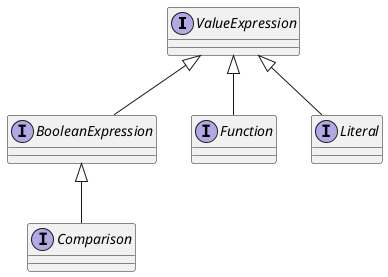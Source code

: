 @startuml
interface ValueExpression
interface BooleanExpression
interface Function
interface Comparison
interface Literal

ValueExpression <|-- BooleanExpression
ValueExpression <|-- Function
ValueExpression <|-- Literal
BooleanExpression <|-- Comparison

@enduml